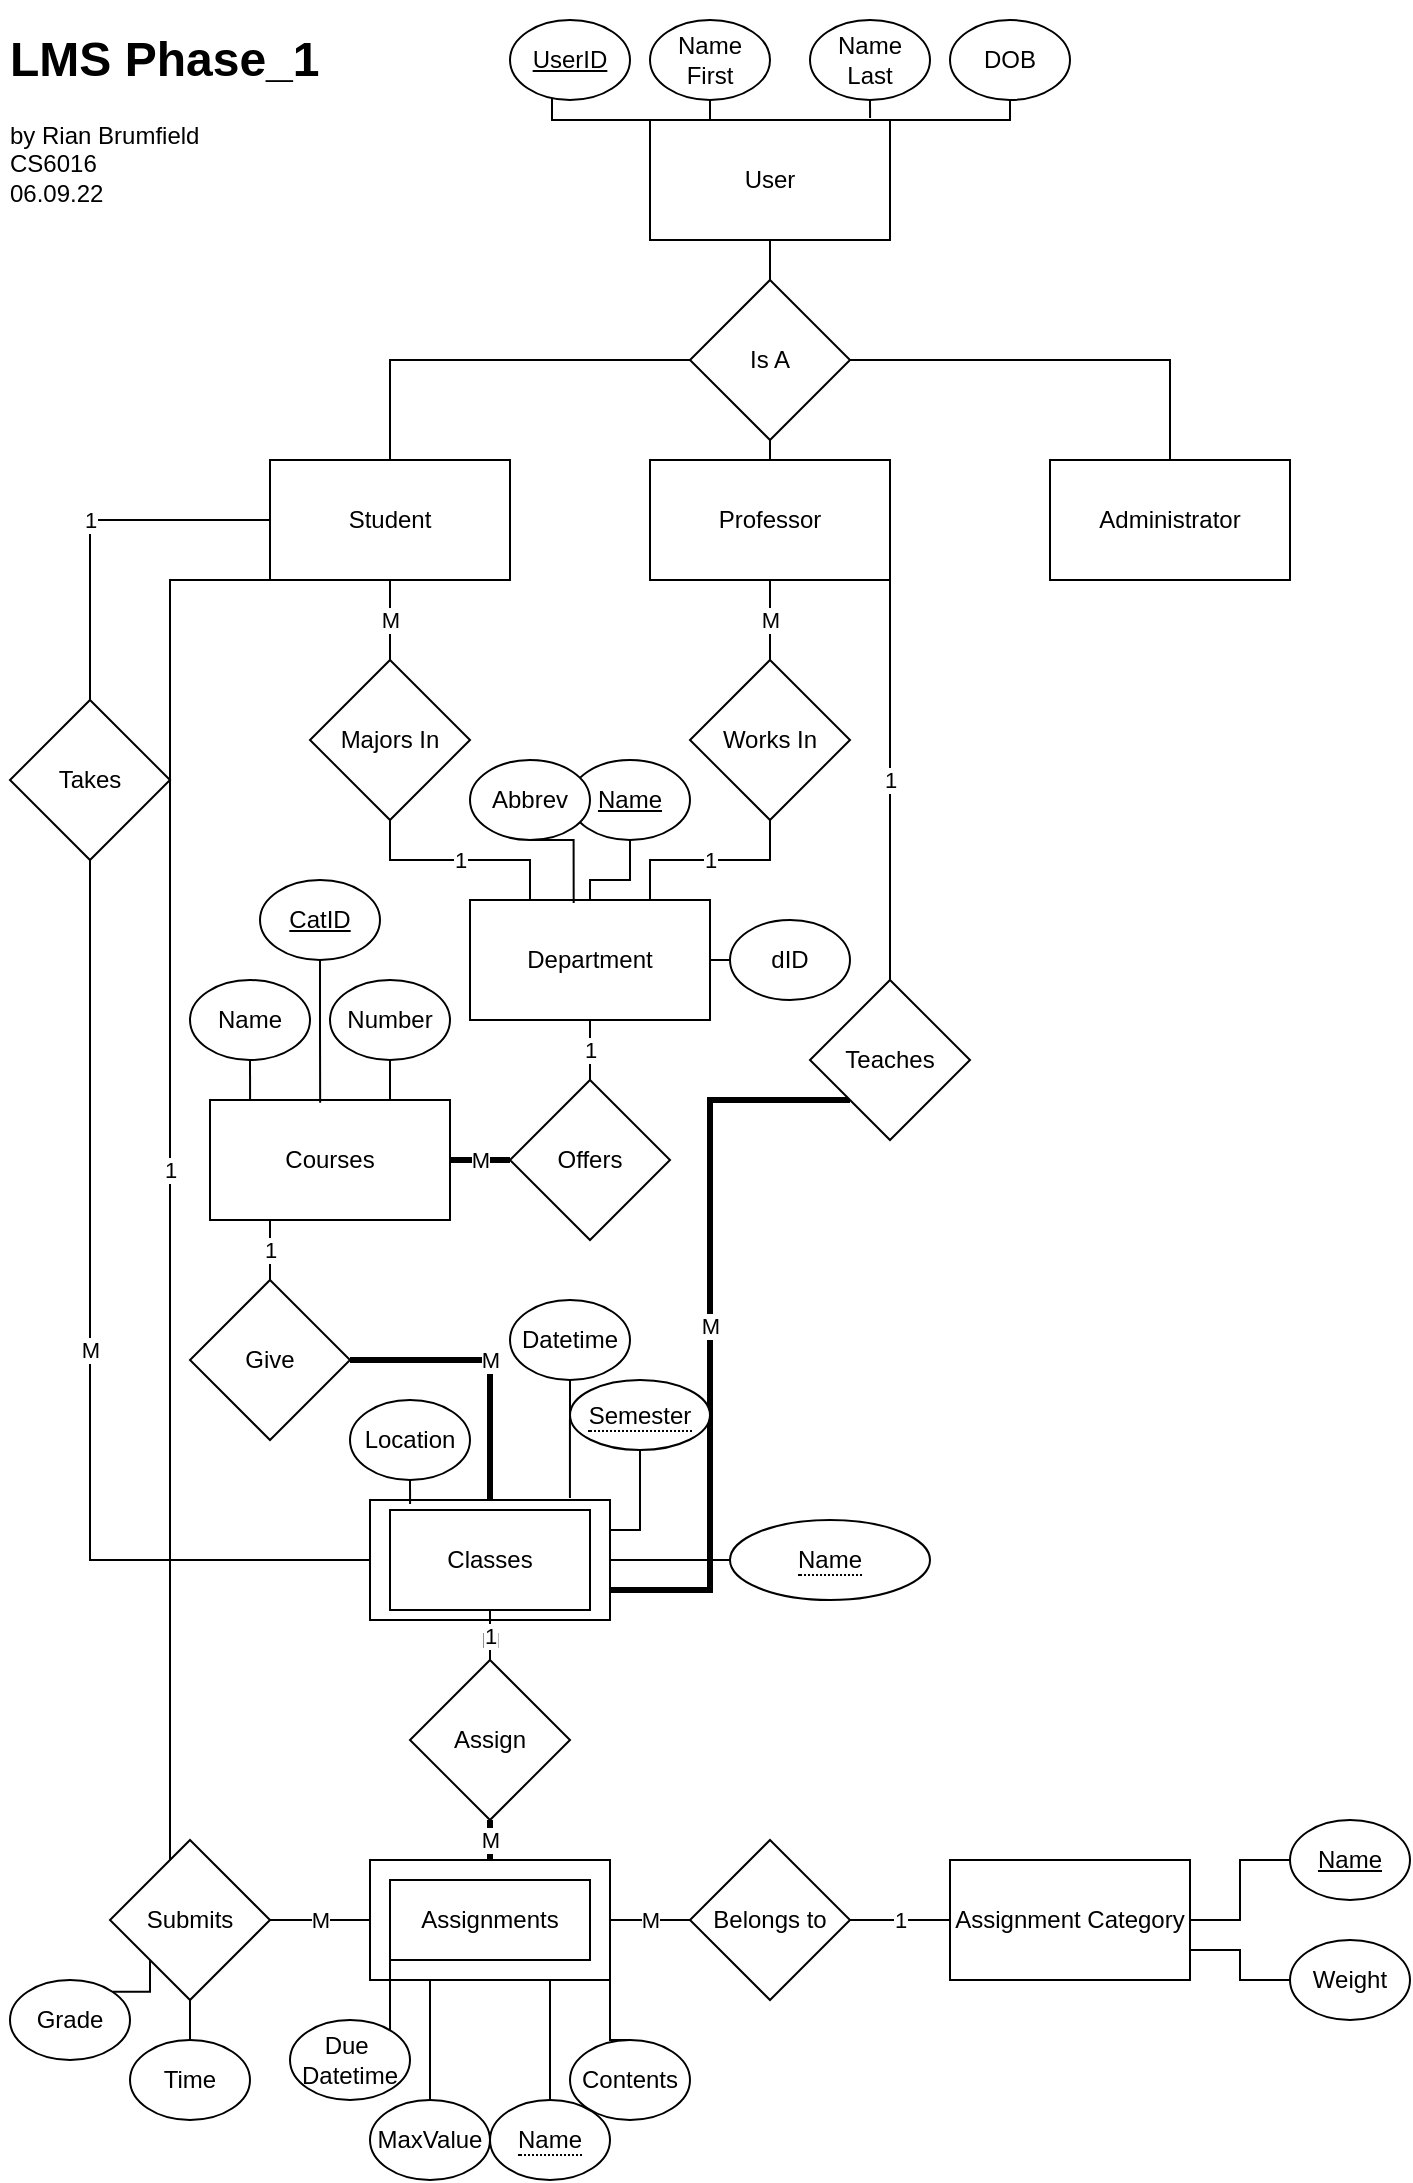 <mxfile version="19.0.3" type="github">
  <diagram id="tnrZjxPkOS4aE1W1lCOJ" name="Page-1">
    <mxGraphModel dx="842" dy="846" grid="1" gridSize="10" guides="1" tooltips="1" connect="1" arrows="1" fold="1" page="1" pageScale="1" pageWidth="850" pageHeight="1100" math="0" shadow="0">
      <root>
        <mxCell id="0" />
        <mxCell id="1" parent="0" />
        <mxCell id="Wfu4o1p3sCmgXZIl0Cj2-8" style="edgeStyle=orthogonalEdgeStyle;rounded=0;orthogonalLoop=1;jettySize=auto;html=1;exitX=0.5;exitY=1;exitDx=0;exitDy=0;entryX=0.5;entryY=0;entryDx=0;entryDy=0;endArrow=none;endFill=0;" edge="1" parent="1" source="Wfu4o1p3sCmgXZIl0Cj2-1" target="Wfu4o1p3sCmgXZIl0Cj2-6">
          <mxGeometry relative="1" as="geometry" />
        </mxCell>
        <mxCell id="Wfu4o1p3sCmgXZIl0Cj2-1" value="User" style="rounded=0;whiteSpace=wrap;html=1;" vertex="1" parent="1">
          <mxGeometry x="330" y="60" width="120" height="60" as="geometry" />
        </mxCell>
        <mxCell id="Wfu4o1p3sCmgXZIl0Cj2-14" value="M" style="edgeStyle=orthogonalEdgeStyle;rounded=0;orthogonalLoop=1;jettySize=auto;html=1;exitX=0.5;exitY=1;exitDx=0;exitDy=0;entryX=0.5;entryY=0;entryDx=0;entryDy=0;endArrow=none;endFill=0;" edge="1" parent="1" source="Wfu4o1p3sCmgXZIl0Cj2-2" target="Wfu4o1p3sCmgXZIl0Cj2-12">
          <mxGeometry relative="1" as="geometry" />
        </mxCell>
        <mxCell id="Wfu4o1p3sCmgXZIl0Cj2-447" value="1" style="edgeStyle=orthogonalEdgeStyle;rounded=0;orthogonalLoop=1;jettySize=auto;html=1;exitX=0;exitY=0.5;exitDx=0;exitDy=0;entryX=0.5;entryY=0;entryDx=0;entryDy=0;endArrow=none;endFill=0;" edge="1" parent="1" source="Wfu4o1p3sCmgXZIl0Cj2-2" target="Wfu4o1p3sCmgXZIl0Cj2-446">
          <mxGeometry relative="1" as="geometry" />
        </mxCell>
        <mxCell id="Wfu4o1p3sCmgXZIl0Cj2-465" value="1" style="edgeStyle=orthogonalEdgeStyle;rounded=0;orthogonalLoop=1;jettySize=auto;html=1;exitX=0;exitY=1;exitDx=0;exitDy=0;endArrow=none;endFill=0;" edge="1" parent="1" source="Wfu4o1p3sCmgXZIl0Cj2-2" target="Wfu4o1p3sCmgXZIl0Cj2-464">
          <mxGeometry relative="1" as="geometry">
            <mxPoint x="70" y="610" as="targetPoint" />
            <Array as="points">
              <mxPoint x="90" y="290" />
            </Array>
          </mxGeometry>
        </mxCell>
        <mxCell id="Wfu4o1p3sCmgXZIl0Cj2-2" value="Student" style="rounded=0;whiteSpace=wrap;html=1;" vertex="1" parent="1">
          <mxGeometry x="140" y="230" width="120" height="60" as="geometry" />
        </mxCell>
        <mxCell id="Wfu4o1p3sCmgXZIl0Cj2-15" value="M" style="edgeStyle=orthogonalEdgeStyle;rounded=0;orthogonalLoop=1;jettySize=auto;html=1;exitX=0.5;exitY=1;exitDx=0;exitDy=0;endArrow=none;endFill=0;" edge="1" parent="1" source="Wfu4o1p3sCmgXZIl0Cj2-3" target="Wfu4o1p3sCmgXZIl0Cj2-13">
          <mxGeometry relative="1" as="geometry" />
        </mxCell>
        <mxCell id="Wfu4o1p3sCmgXZIl0Cj2-456" value="1" style="edgeStyle=orthogonalEdgeStyle;rounded=0;orthogonalLoop=1;jettySize=auto;html=1;exitX=1;exitY=1;exitDx=0;exitDy=0;entryX=0.5;entryY=0;entryDx=0;entryDy=0;endArrow=none;endFill=0;" edge="1" parent="1" source="Wfu4o1p3sCmgXZIl0Cj2-3" target="Wfu4o1p3sCmgXZIl0Cj2-450">
          <mxGeometry relative="1" as="geometry" />
        </mxCell>
        <mxCell id="Wfu4o1p3sCmgXZIl0Cj2-3" value="Professor" style="rounded=0;whiteSpace=wrap;html=1;" vertex="1" parent="1">
          <mxGeometry x="330" y="230" width="120" height="60" as="geometry" />
        </mxCell>
        <mxCell id="Wfu4o1p3sCmgXZIl0Cj2-4" value="Administrator" style="rounded=0;whiteSpace=wrap;html=1;" vertex="1" parent="1">
          <mxGeometry x="530" y="230" width="120" height="60" as="geometry" />
        </mxCell>
        <mxCell id="Wfu4o1p3sCmgXZIl0Cj2-5" value="Department" style="rounded=0;whiteSpace=wrap;html=1;" vertex="1" parent="1">
          <mxGeometry x="240" y="450" width="120" height="60" as="geometry" />
        </mxCell>
        <mxCell id="Wfu4o1p3sCmgXZIl0Cj2-9" style="edgeStyle=orthogonalEdgeStyle;rounded=0;orthogonalLoop=1;jettySize=auto;html=1;exitX=0;exitY=0.5;exitDx=0;exitDy=0;endArrow=none;endFill=0;" edge="1" parent="1" source="Wfu4o1p3sCmgXZIl0Cj2-6" target="Wfu4o1p3sCmgXZIl0Cj2-2">
          <mxGeometry relative="1" as="geometry" />
        </mxCell>
        <mxCell id="Wfu4o1p3sCmgXZIl0Cj2-10" style="edgeStyle=orthogonalEdgeStyle;rounded=0;orthogonalLoop=1;jettySize=auto;html=1;exitX=1;exitY=0.5;exitDx=0;exitDy=0;endArrow=none;endFill=0;" edge="1" parent="1" source="Wfu4o1p3sCmgXZIl0Cj2-6" target="Wfu4o1p3sCmgXZIl0Cj2-4">
          <mxGeometry relative="1" as="geometry" />
        </mxCell>
        <mxCell id="Wfu4o1p3sCmgXZIl0Cj2-511" style="edgeStyle=orthogonalEdgeStyle;rounded=0;orthogonalLoop=1;jettySize=auto;html=1;exitX=0.5;exitY=1;exitDx=0;exitDy=0;entryX=0.5;entryY=0;entryDx=0;entryDy=0;endArrow=none;endFill=0;strokeWidth=1;" edge="1" parent="1" source="Wfu4o1p3sCmgXZIl0Cj2-6" target="Wfu4o1p3sCmgXZIl0Cj2-3">
          <mxGeometry relative="1" as="geometry" />
        </mxCell>
        <mxCell id="Wfu4o1p3sCmgXZIl0Cj2-6" value="Is A" style="rhombus;whiteSpace=wrap;html=1;" vertex="1" parent="1">
          <mxGeometry x="350" y="140" width="80" height="80" as="geometry" />
        </mxCell>
        <mxCell id="Wfu4o1p3sCmgXZIl0Cj2-18" value="1" style="edgeStyle=orthogonalEdgeStyle;rounded=0;orthogonalLoop=1;jettySize=auto;html=1;exitX=0.5;exitY=1;exitDx=0;exitDy=0;entryX=0.25;entryY=0;entryDx=0;entryDy=0;endArrow=none;endFill=0;" edge="1" parent="1" source="Wfu4o1p3sCmgXZIl0Cj2-12" target="Wfu4o1p3sCmgXZIl0Cj2-5">
          <mxGeometry relative="1" as="geometry" />
        </mxCell>
        <mxCell id="Wfu4o1p3sCmgXZIl0Cj2-12" value="Majors In" style="rhombus;whiteSpace=wrap;html=1;" vertex="1" parent="1">
          <mxGeometry x="160" y="330" width="80" height="80" as="geometry" />
        </mxCell>
        <mxCell id="Wfu4o1p3sCmgXZIl0Cj2-19" value="1" style="edgeStyle=orthogonalEdgeStyle;rounded=0;orthogonalLoop=1;jettySize=auto;html=1;exitX=0.5;exitY=1;exitDx=0;exitDy=0;entryX=0.75;entryY=0;entryDx=0;entryDy=0;endArrow=none;endFill=0;" edge="1" parent="1" source="Wfu4o1p3sCmgXZIl0Cj2-13" target="Wfu4o1p3sCmgXZIl0Cj2-5">
          <mxGeometry relative="1" as="geometry" />
        </mxCell>
        <mxCell id="Wfu4o1p3sCmgXZIl0Cj2-13" value="Works In" style="rhombus;whiteSpace=wrap;html=1;" vertex="1" parent="1">
          <mxGeometry x="350" y="330" width="80" height="80" as="geometry" />
        </mxCell>
        <mxCell id="Wfu4o1p3sCmgXZIl0Cj2-443" value="1" style="edgeStyle=orthogonalEdgeStyle;rounded=0;orthogonalLoop=1;jettySize=auto;html=1;endArrow=none;endFill=0;" edge="1" parent="1" source="Wfu4o1p3sCmgXZIl0Cj2-441" target="Wfu4o1p3sCmgXZIl0Cj2-5">
          <mxGeometry relative="1" as="geometry" />
        </mxCell>
        <mxCell id="Wfu4o1p3sCmgXZIl0Cj2-444" value="M" style="edgeStyle=orthogonalEdgeStyle;rounded=0;orthogonalLoop=1;jettySize=auto;html=1;exitX=0;exitY=0.5;exitDx=0;exitDy=0;endArrow=none;endFill=0;strokeWidth=3;" edge="1" parent="1" source="Wfu4o1p3sCmgXZIl0Cj2-441" target="Wfu4o1p3sCmgXZIl0Cj2-442">
          <mxGeometry relative="1" as="geometry" />
        </mxCell>
        <mxCell id="Wfu4o1p3sCmgXZIl0Cj2-441" value="Offers" style="rhombus;whiteSpace=wrap;html=1;" vertex="1" parent="1">
          <mxGeometry x="260" y="540" width="80" height="80" as="geometry" />
        </mxCell>
        <mxCell id="Wfu4o1p3sCmgXZIl0Cj2-459" value="1" style="edgeStyle=orthogonalEdgeStyle;rounded=0;orthogonalLoop=1;jettySize=auto;html=1;exitX=0.25;exitY=1;exitDx=0;exitDy=0;endArrow=none;endFill=0;" edge="1" parent="1" source="Wfu4o1p3sCmgXZIl0Cj2-442" target="Wfu4o1p3sCmgXZIl0Cj2-458">
          <mxGeometry relative="1" as="geometry" />
        </mxCell>
        <mxCell id="Wfu4o1p3sCmgXZIl0Cj2-442" value="Courses" style="rounded=0;whiteSpace=wrap;html=1;" vertex="1" parent="1">
          <mxGeometry x="110" y="550" width="120" height="60" as="geometry" />
        </mxCell>
        <mxCell id="Wfu4o1p3sCmgXZIl0Cj2-461" value="M" style="edgeStyle=orthogonalEdgeStyle;rounded=0;orthogonalLoop=1;jettySize=auto;html=1;exitX=0.5;exitY=1;exitDx=0;exitDy=0;entryX=0.5;entryY=0;entryDx=0;entryDy=0;endArrow=none;endFill=0;startArrow=none;strokeWidth=3;" edge="1" parent="1" source="Wfu4o1p3sCmgXZIl0Cj2-467" target="Wfu4o1p3sCmgXZIl0Cj2-457">
          <mxGeometry relative="1" as="geometry" />
        </mxCell>
        <mxCell id="Wfu4o1p3sCmgXZIl0Cj2-445" value="Classes" style="rounded=0;whiteSpace=wrap;html=1;" vertex="1" parent="1">
          <mxGeometry x="190" y="750" width="120" height="60" as="geometry" />
        </mxCell>
        <mxCell id="Wfu4o1p3sCmgXZIl0Cj2-455" value="M" style="edgeStyle=orthogonalEdgeStyle;rounded=0;orthogonalLoop=1;jettySize=auto;html=1;exitX=0.5;exitY=1;exitDx=0;exitDy=0;entryX=0;entryY=0.5;entryDx=0;entryDy=0;endArrow=none;endFill=0;" edge="1" parent="1" source="Wfu4o1p3sCmgXZIl0Cj2-446" target="Wfu4o1p3sCmgXZIl0Cj2-445">
          <mxGeometry relative="1" as="geometry" />
        </mxCell>
        <mxCell id="Wfu4o1p3sCmgXZIl0Cj2-446" value="Takes" style="rhombus;whiteSpace=wrap;html=1;" vertex="1" parent="1">
          <mxGeometry x="10" y="350" width="80" height="80" as="geometry" />
        </mxCell>
        <mxCell id="Wfu4o1p3sCmgXZIl0Cj2-452" value="M" style="edgeStyle=orthogonalEdgeStyle;rounded=0;orthogonalLoop=1;jettySize=auto;html=1;exitX=0;exitY=1;exitDx=0;exitDy=0;entryX=1;entryY=0.75;entryDx=0;entryDy=0;endArrow=none;endFill=0;strokeWidth=3;" edge="1" parent="1" source="Wfu4o1p3sCmgXZIl0Cj2-450" target="Wfu4o1p3sCmgXZIl0Cj2-445">
          <mxGeometry relative="1" as="geometry" />
        </mxCell>
        <mxCell id="Wfu4o1p3sCmgXZIl0Cj2-450" value="Teaches" style="rhombus;whiteSpace=wrap;html=1;" vertex="1" parent="1">
          <mxGeometry x="410" y="490" width="80" height="80" as="geometry" />
        </mxCell>
        <mxCell id="Wfu4o1p3sCmgXZIl0Cj2-558" value="M" style="edgeStyle=orthogonalEdgeStyle;rounded=0;orthogonalLoop=1;jettySize=auto;html=1;exitX=1;exitY=0.5;exitDx=0;exitDy=0;entryX=0;entryY=0.5;entryDx=0;entryDy=0;endArrow=none;endFill=0;strokeWidth=1;" edge="1" parent="1" source="Wfu4o1p3sCmgXZIl0Cj2-457" target="Wfu4o1p3sCmgXZIl0Cj2-469">
          <mxGeometry relative="1" as="geometry" />
        </mxCell>
        <mxCell id="Wfu4o1p3sCmgXZIl0Cj2-457" value="Assignments" style="rounded=0;whiteSpace=wrap;html=1;" vertex="1" parent="1">
          <mxGeometry x="190" y="930" width="120" height="60" as="geometry" />
        </mxCell>
        <mxCell id="Wfu4o1p3sCmgXZIl0Cj2-460" value="M" style="edgeStyle=orthogonalEdgeStyle;rounded=0;orthogonalLoop=1;jettySize=auto;html=1;exitX=1;exitY=0.5;exitDx=0;exitDy=0;endArrow=none;endFill=0;strokeWidth=3;" edge="1" parent="1" source="Wfu4o1p3sCmgXZIl0Cj2-458" target="Wfu4o1p3sCmgXZIl0Cj2-445">
          <mxGeometry relative="1" as="geometry" />
        </mxCell>
        <mxCell id="Wfu4o1p3sCmgXZIl0Cj2-458" value="Give" style="rhombus;whiteSpace=wrap;html=1;" vertex="1" parent="1">
          <mxGeometry x="100" y="640" width="80" height="80" as="geometry" />
        </mxCell>
        <mxCell id="Wfu4o1p3sCmgXZIl0Cj2-462" value="Assignment Category" style="rounded=0;whiteSpace=wrap;html=1;" vertex="1" parent="1">
          <mxGeometry x="480" y="930" width="120" height="60" as="geometry" />
        </mxCell>
        <mxCell id="Wfu4o1p3sCmgXZIl0Cj2-466" value="M" style="edgeStyle=orthogonalEdgeStyle;rounded=0;orthogonalLoop=1;jettySize=auto;html=1;exitX=1;exitY=0.5;exitDx=0;exitDy=0;entryX=0;entryY=0.5;entryDx=0;entryDy=0;endArrow=none;endFill=0;" edge="1" parent="1" source="Wfu4o1p3sCmgXZIl0Cj2-464" target="Wfu4o1p3sCmgXZIl0Cj2-457">
          <mxGeometry relative="1" as="geometry" />
        </mxCell>
        <mxCell id="Wfu4o1p3sCmgXZIl0Cj2-464" value="Submits" style="rhombus;whiteSpace=wrap;html=1;" vertex="1" parent="1">
          <mxGeometry x="60" y="920" width="80" height="80" as="geometry" />
        </mxCell>
        <mxCell id="Wfu4o1p3sCmgXZIl0Cj2-467" value="Assign" style="rhombus;whiteSpace=wrap;html=1;" vertex="1" parent="1">
          <mxGeometry x="210" y="830" width="80" height="80" as="geometry" />
        </mxCell>
        <mxCell id="Wfu4o1p3sCmgXZIl0Cj2-468" value="M" style="edgeStyle=orthogonalEdgeStyle;rounded=0;orthogonalLoop=1;jettySize=auto;html=1;exitX=0.5;exitY=1;exitDx=0;exitDy=0;entryX=0.5;entryY=0;entryDx=0;entryDy=0;endArrow=none;endFill=0;" edge="1" parent="1" source="Wfu4o1p3sCmgXZIl0Cj2-445" target="Wfu4o1p3sCmgXZIl0Cj2-467">
          <mxGeometry relative="1" as="geometry">
            <mxPoint x="250" y="810" as="sourcePoint" />
            <mxPoint x="250" y="900" as="targetPoint" />
          </mxGeometry>
        </mxCell>
        <mxCell id="Wfu4o1p3sCmgXZIl0Cj2-559" value="1" style="edgeStyle=orthogonalEdgeStyle;rounded=0;orthogonalLoop=1;jettySize=auto;html=1;exitX=1;exitY=0.5;exitDx=0;exitDy=0;entryX=0;entryY=0.5;entryDx=0;entryDy=0;endArrow=none;endFill=0;strokeWidth=1;" edge="1" parent="1" source="Wfu4o1p3sCmgXZIl0Cj2-469" target="Wfu4o1p3sCmgXZIl0Cj2-462">
          <mxGeometry relative="1" as="geometry" />
        </mxCell>
        <mxCell id="Wfu4o1p3sCmgXZIl0Cj2-469" value="Belongs to" style="rhombus;whiteSpace=wrap;html=1;" vertex="1" parent="1">
          <mxGeometry x="350" y="920" width="80" height="80" as="geometry" />
        </mxCell>
        <mxCell id="Wfu4o1p3sCmgXZIl0Cj2-512" value="1" style="edgeStyle=orthogonalEdgeStyle;rounded=0;orthogonalLoop=1;jettySize=auto;html=1;endArrow=none;endFill=0;strokeWidth=1;" edge="1" parent="1" source="Wfu4o1p3sCmgXZIl0Cj2-471" target="Wfu4o1p3sCmgXZIl0Cj2-467">
          <mxGeometry relative="1" as="geometry" />
        </mxCell>
        <mxCell id="Wfu4o1p3sCmgXZIl0Cj2-471" value="Classes" style="rounded=0;whiteSpace=wrap;html=1;" vertex="1" parent="1">
          <mxGeometry x="200" y="755" width="100" height="50" as="geometry" />
        </mxCell>
        <mxCell id="Wfu4o1p3sCmgXZIl0Cj2-472" value="Assignments" style="rounded=0;whiteSpace=wrap;html=1;" vertex="1" parent="1">
          <mxGeometry x="200" y="940" width="100" height="40" as="geometry" />
        </mxCell>
        <mxCell id="Wfu4o1p3sCmgXZIl0Cj2-477" style="edgeStyle=orthogonalEdgeStyle;rounded=0;orthogonalLoop=1;jettySize=auto;html=1;exitX=1;exitY=1;exitDx=0;exitDy=0;entryX=0;entryY=0;entryDx=0;entryDy=0;endArrow=none;endFill=0;strokeWidth=1;" edge="1" parent="1" source="Wfu4o1p3sCmgXZIl0Cj2-473" target="Wfu4o1p3sCmgXZIl0Cj2-1">
          <mxGeometry relative="1" as="geometry">
            <Array as="points">
              <mxPoint x="281" y="60" />
            </Array>
          </mxGeometry>
        </mxCell>
        <mxCell id="Wfu4o1p3sCmgXZIl0Cj2-473" value="&lt;u&gt;UserID&lt;/u&gt;" style="ellipse;whiteSpace=wrap;html=1;" vertex="1" parent="1">
          <mxGeometry x="260" y="10" width="60" height="40" as="geometry" />
        </mxCell>
        <mxCell id="Wfu4o1p3sCmgXZIl0Cj2-483" style="edgeStyle=orthogonalEdgeStyle;rounded=0;orthogonalLoop=1;jettySize=auto;html=1;exitX=0.5;exitY=1;exitDx=0;exitDy=0;entryX=0.25;entryY=0;entryDx=0;entryDy=0;endArrow=none;endFill=0;strokeWidth=1;" edge="1" parent="1" source="Wfu4o1p3sCmgXZIl0Cj2-474" target="Wfu4o1p3sCmgXZIl0Cj2-1">
          <mxGeometry relative="1" as="geometry" />
        </mxCell>
        <mxCell id="Wfu4o1p3sCmgXZIl0Cj2-474" value="Name First" style="ellipse;whiteSpace=wrap;html=1;" vertex="1" parent="1">
          <mxGeometry x="330" y="10" width="60" height="40" as="geometry" />
        </mxCell>
        <mxCell id="Wfu4o1p3sCmgXZIl0Cj2-482" style="edgeStyle=orthogonalEdgeStyle;rounded=0;orthogonalLoop=1;jettySize=auto;html=1;exitX=0.5;exitY=1;exitDx=0;exitDy=0;entryX=1;entryY=0;entryDx=0;entryDy=0;endArrow=none;endFill=0;strokeWidth=1;" edge="1" parent="1" source="Wfu4o1p3sCmgXZIl0Cj2-475" target="Wfu4o1p3sCmgXZIl0Cj2-1">
          <mxGeometry relative="1" as="geometry">
            <Array as="points">
              <mxPoint x="510" y="60" />
            </Array>
          </mxGeometry>
        </mxCell>
        <mxCell id="Wfu4o1p3sCmgXZIl0Cj2-475" value="DOB" style="ellipse;whiteSpace=wrap;html=1;" vertex="1" parent="1">
          <mxGeometry x="480" y="10" width="60" height="40" as="geometry" />
        </mxCell>
        <mxCell id="Wfu4o1p3sCmgXZIl0Cj2-481" style="edgeStyle=orthogonalEdgeStyle;rounded=0;orthogonalLoop=1;jettySize=auto;html=1;exitX=0.5;exitY=1;exitDx=0;exitDy=0;entryX=0.917;entryY=-0.017;entryDx=0;entryDy=0;entryPerimeter=0;endArrow=none;endFill=0;strokeWidth=1;" edge="1" parent="1" source="Wfu4o1p3sCmgXZIl0Cj2-476" target="Wfu4o1p3sCmgXZIl0Cj2-1">
          <mxGeometry relative="1" as="geometry" />
        </mxCell>
        <mxCell id="Wfu4o1p3sCmgXZIl0Cj2-476" value="Name Last" style="ellipse;whiteSpace=wrap;html=1;" vertex="1" parent="1">
          <mxGeometry x="410" y="10" width="60" height="40" as="geometry" />
        </mxCell>
        <mxCell id="Wfu4o1p3sCmgXZIl0Cj2-488" style="edgeStyle=orthogonalEdgeStyle;rounded=0;orthogonalLoop=1;jettySize=auto;html=1;exitX=0.5;exitY=0;exitDx=0;exitDy=0;entryX=0.5;entryY=1;entryDx=0;entryDy=0;endArrow=none;endFill=0;strokeWidth=1;" edge="1" parent="1" source="Wfu4o1p3sCmgXZIl0Cj2-487" target="Wfu4o1p3sCmgXZIl0Cj2-464">
          <mxGeometry relative="1" as="geometry" />
        </mxCell>
        <mxCell id="Wfu4o1p3sCmgXZIl0Cj2-487" value="Time" style="ellipse;whiteSpace=wrap;html=1;" vertex="1" parent="1">
          <mxGeometry x="70" y="1020" width="60" height="40" as="geometry" />
        </mxCell>
        <mxCell id="Wfu4o1p3sCmgXZIl0Cj2-553" style="edgeStyle=orthogonalEdgeStyle;rounded=0;orthogonalLoop=1;jettySize=auto;html=1;exitX=1;exitY=0;exitDx=0;exitDy=0;entryX=0;entryY=1;entryDx=0;entryDy=0;endArrow=none;endFill=0;strokeWidth=1;" edge="1" parent="1" source="Wfu4o1p3sCmgXZIl0Cj2-490" target="Wfu4o1p3sCmgXZIl0Cj2-472">
          <mxGeometry relative="1" as="geometry" />
        </mxCell>
        <mxCell id="Wfu4o1p3sCmgXZIl0Cj2-490" value="Due&amp;nbsp;&lt;span style=&quot;caret-color: rgba(0, 0, 0, 0); color: rgba(0, 0, 0, 0); font-family: monospace; font-size: 0px; text-align: start;&quot;&gt;%3CmxGraphModel%3E%3Croot%3E%3CmxCell%20id%3D%220%22%2F%3E%3CmxCell%20id%3D%221%22%20parent%3D%220%22%2F%3E%3CmxCell%20id%3D%222%22%20value%3D%22Time%22%20style%3D%22ellipse%3BwhiteSpace%3Dwrap%3Bhtml%3D1%3B%22%20vertex%3D%221%22%20parent%3D%221%22%3E%3CmxGeometry%20x%3D%2270%22%20y%3D%221030%22%20width%3D%2260%22%20height%3D%2240%22%20as%3D%22geometry%22%2F%3E%3C%2FmxCell%3E%3C%2Froot%3E%3C%2FmxGraphModel%3E&lt;/span&gt;&lt;br&gt;Datetime" style="ellipse;whiteSpace=wrap;html=1;" vertex="1" parent="1">
          <mxGeometry x="150" y="1010" width="60" height="40" as="geometry" />
        </mxCell>
        <mxCell id="Wfu4o1p3sCmgXZIl0Cj2-500" style="edgeStyle=orthogonalEdgeStyle;rounded=0;orthogonalLoop=1;jettySize=auto;html=1;exitX=1;exitY=0;exitDx=0;exitDy=0;entryX=0;entryY=1;entryDx=0;entryDy=0;endArrow=none;endFill=0;strokeWidth=1;" edge="1" parent="1" source="Wfu4o1p3sCmgXZIl0Cj2-492" target="Wfu4o1p3sCmgXZIl0Cj2-464">
          <mxGeometry relative="1" as="geometry" />
        </mxCell>
        <mxCell id="Wfu4o1p3sCmgXZIl0Cj2-492" value="Grade" style="ellipse;whiteSpace=wrap;html=1;" vertex="1" parent="1">
          <mxGeometry x="10" y="990" width="60" height="40" as="geometry" />
        </mxCell>
        <mxCell id="Wfu4o1p3sCmgXZIl0Cj2-561" style="edgeStyle=orthogonalEdgeStyle;rounded=0;orthogonalLoop=1;jettySize=auto;html=1;exitX=0;exitY=0.5;exitDx=0;exitDy=0;entryX=1;entryY=0.5;entryDx=0;entryDy=0;endArrow=none;endFill=0;strokeWidth=1;" edge="1" parent="1" source="Wfu4o1p3sCmgXZIl0Cj2-501" target="Wfu4o1p3sCmgXZIl0Cj2-462">
          <mxGeometry relative="1" as="geometry" />
        </mxCell>
        <mxCell id="Wfu4o1p3sCmgXZIl0Cj2-501" value="&lt;u&gt;Name&lt;/u&gt;" style="ellipse;whiteSpace=wrap;html=1;" vertex="1" parent="1">
          <mxGeometry x="650" y="910" width="60" height="40" as="geometry" />
        </mxCell>
        <mxCell id="Wfu4o1p3sCmgXZIl0Cj2-562" style="edgeStyle=orthogonalEdgeStyle;rounded=0;orthogonalLoop=1;jettySize=auto;html=1;exitX=0;exitY=0.5;exitDx=0;exitDy=0;entryX=1;entryY=0.75;entryDx=0;entryDy=0;fontSize=9;endArrow=none;endFill=0;strokeWidth=1;" edge="1" parent="1" source="Wfu4o1p3sCmgXZIl0Cj2-502" target="Wfu4o1p3sCmgXZIl0Cj2-462">
          <mxGeometry relative="1" as="geometry" />
        </mxCell>
        <mxCell id="Wfu4o1p3sCmgXZIl0Cj2-502" value="Weight" style="ellipse;whiteSpace=wrap;html=1;" vertex="1" parent="1">
          <mxGeometry x="650" y="970" width="60" height="40" as="geometry" />
        </mxCell>
        <mxCell id="Wfu4o1p3sCmgXZIl0Cj2-508" value="&lt;h1&gt;LMS Phase_1&lt;/h1&gt;&lt;div&gt;by Rian Brumfield&lt;/div&gt;&lt;div&gt;CS6016&lt;/div&gt;&lt;div&gt;06.09.22&lt;/div&gt;" style="text;html=1;strokeColor=none;fillColor=none;spacing=5;spacingTop=-20;whiteSpace=wrap;overflow=hidden;rounded=0;" vertex="1" parent="1">
          <mxGeometry x="5" y="10" width="190" height="120" as="geometry" />
        </mxCell>
        <mxCell id="Wfu4o1p3sCmgXZIl0Cj2-521" style="edgeStyle=orthogonalEdgeStyle;rounded=0;orthogonalLoop=1;jettySize=auto;html=1;exitX=0.5;exitY=1;exitDx=0;exitDy=0;entryX=0.75;entryY=0;entryDx=0;entryDy=0;endArrow=none;endFill=0;strokeWidth=1;" edge="1" parent="1" source="Wfu4o1p3sCmgXZIl0Cj2-514" target="Wfu4o1p3sCmgXZIl0Cj2-442">
          <mxGeometry relative="1" as="geometry" />
        </mxCell>
        <mxCell id="Wfu4o1p3sCmgXZIl0Cj2-514" value="Number&lt;span style=&quot;caret-color: rgba(0, 0, 0, 0); color: rgba(0, 0, 0, 0); font-family: monospace; font-size: 0px; text-align: start;&quot;&gt;%3CmxGraphModel%3E%3Croot%3E%3CmxCell%20id%3D%220%22%2F%3E%3CmxCell%20id%3D%221%22%20parent%3D%220%22%2F%3E%3CmxCell%20id%3D%222%22%20value%3D%22Name%22%20style%3D%22ellipse%3BwhiteSpace%3Dwrap%3Bhtml%3D1%3B%22%20vertex%3D%221%22%20parent%3D%221%22%3E%3CmxGeometry%20x%3D%22130%22%20y%3D%22480%22%20width%3D%2260%22%20height%3D%2240%22%20as%3D%22geometry%22%2F%3E%3C%2FmxCell%3E%3C%2Froot%3E%3C%2FmxGraphModel%3E&lt;/span&gt;" style="ellipse;whiteSpace=wrap;html=1;" vertex="1" parent="1">
          <mxGeometry x="170" y="490" width="60" height="40" as="geometry" />
        </mxCell>
        <mxCell id="Wfu4o1p3sCmgXZIl0Cj2-517" style="edgeStyle=orthogonalEdgeStyle;rounded=0;orthogonalLoop=1;jettySize=auto;html=1;exitX=0.5;exitY=1;exitDx=0;exitDy=0;entryX=0.167;entryY=0;entryDx=0;entryDy=0;entryPerimeter=0;endArrow=none;endFill=0;strokeWidth=1;" edge="1" parent="1" source="Wfu4o1p3sCmgXZIl0Cj2-515" target="Wfu4o1p3sCmgXZIl0Cj2-442">
          <mxGeometry relative="1" as="geometry" />
        </mxCell>
        <mxCell id="Wfu4o1p3sCmgXZIl0Cj2-515" value="Name" style="ellipse;whiteSpace=wrap;html=1;" vertex="1" parent="1">
          <mxGeometry x="100" y="490" width="60" height="40" as="geometry" />
        </mxCell>
        <mxCell id="Wfu4o1p3sCmgXZIl0Cj2-520" style="edgeStyle=orthogonalEdgeStyle;rounded=0;orthogonalLoop=1;jettySize=auto;html=1;exitX=0.5;exitY=1;exitDx=0;exitDy=0;entryX=0.459;entryY=0.022;entryDx=0;entryDy=0;entryPerimeter=0;endArrow=none;endFill=0;strokeWidth=1;" edge="1" parent="1" source="Wfu4o1p3sCmgXZIl0Cj2-516" target="Wfu4o1p3sCmgXZIl0Cj2-442">
          <mxGeometry relative="1" as="geometry" />
        </mxCell>
        <mxCell id="Wfu4o1p3sCmgXZIl0Cj2-516" value="CatID" style="ellipse;whiteSpace=wrap;html=1;fontStyle=4" vertex="1" parent="1">
          <mxGeometry x="135" y="440" width="60" height="40" as="geometry" />
        </mxCell>
        <mxCell id="Wfu4o1p3sCmgXZIl0Cj2-528" style="edgeStyle=orthogonalEdgeStyle;rounded=0;orthogonalLoop=1;jettySize=auto;html=1;exitX=0.5;exitY=1;exitDx=0;exitDy=0;entryX=0.167;entryY=0.033;entryDx=0;entryDy=0;entryPerimeter=0;endArrow=none;endFill=0;strokeWidth=1;" edge="1" parent="1" source="Wfu4o1p3sCmgXZIl0Cj2-524" target="Wfu4o1p3sCmgXZIl0Cj2-445">
          <mxGeometry relative="1" as="geometry" />
        </mxCell>
        <mxCell id="Wfu4o1p3sCmgXZIl0Cj2-524" value="Location" style="ellipse;whiteSpace=wrap;html=1;" vertex="1" parent="1">
          <mxGeometry x="180" y="700" width="60" height="40" as="geometry" />
        </mxCell>
        <mxCell id="Wfu4o1p3sCmgXZIl0Cj2-529" style="edgeStyle=orthogonalEdgeStyle;rounded=0;orthogonalLoop=1;jettySize=auto;html=1;exitX=0.5;exitY=1;exitDx=0;exitDy=0;entryX=0.833;entryY=-0.017;entryDx=0;entryDy=0;entryPerimeter=0;endArrow=none;endFill=0;strokeWidth=1;" edge="1" parent="1" source="Wfu4o1p3sCmgXZIl0Cj2-525" target="Wfu4o1p3sCmgXZIl0Cj2-445">
          <mxGeometry relative="1" as="geometry" />
        </mxCell>
        <mxCell id="Wfu4o1p3sCmgXZIl0Cj2-525" value="&lt;span style=&quot;font-weight: normal;&quot;&gt;Datetime&lt;/span&gt;" style="ellipse;whiteSpace=wrap;html=1;fontStyle=1" vertex="1" parent="1">
          <mxGeometry x="260" y="650" width="60" height="40" as="geometry" />
        </mxCell>
        <mxCell id="Wfu4o1p3sCmgXZIl0Cj2-555" style="edgeStyle=orthogonalEdgeStyle;rounded=0;orthogonalLoop=1;jettySize=auto;html=1;exitX=0.5;exitY=0;exitDx=0;exitDy=0;entryX=0.75;entryY=1;entryDx=0;entryDy=0;endArrow=none;endFill=0;strokeWidth=1;" edge="1" parent="1" source="Wfu4o1p3sCmgXZIl0Cj2-533" target="Wfu4o1p3sCmgXZIl0Cj2-457">
          <mxGeometry relative="1" as="geometry" />
        </mxCell>
        <mxCell id="Wfu4o1p3sCmgXZIl0Cj2-533" value="&lt;span style=&quot;border-bottom: 1px dotted&quot;&gt;Name&lt;/span&gt;" style="ellipse;whiteSpace=wrap;html=1;align=center;" vertex="1" parent="1">
          <mxGeometry x="250" y="1050" width="60" height="40" as="geometry" />
        </mxCell>
        <mxCell id="Wfu4o1p3sCmgXZIl0Cj2-536" style="edgeStyle=orthogonalEdgeStyle;rounded=0;orthogonalLoop=1;jettySize=auto;html=1;exitX=0;exitY=0.5;exitDx=0;exitDy=0;entryX=1;entryY=0.5;entryDx=0;entryDy=0;endArrow=none;endFill=0;strokeWidth=1;" edge="1" parent="1" source="Wfu4o1p3sCmgXZIl0Cj2-534" target="Wfu4o1p3sCmgXZIl0Cj2-445">
          <mxGeometry relative="1" as="geometry" />
        </mxCell>
        <mxCell id="Wfu4o1p3sCmgXZIl0Cj2-534" value="&lt;span style=&quot;border-bottom: 1px dotted&quot;&gt;Name&lt;/span&gt;" style="ellipse;whiteSpace=wrap;html=1;align=center;" vertex="1" parent="1">
          <mxGeometry x="370" y="760" width="100" height="40" as="geometry" />
        </mxCell>
        <mxCell id="Wfu4o1p3sCmgXZIl0Cj2-539" style="edgeStyle=orthogonalEdgeStyle;rounded=0;orthogonalLoop=1;jettySize=auto;html=1;exitX=0.5;exitY=1;exitDx=0;exitDy=0;entryX=1;entryY=0.25;entryDx=0;entryDy=0;endArrow=none;endFill=0;strokeWidth=1;" edge="1" parent="1" source="Wfu4o1p3sCmgXZIl0Cj2-538" target="Wfu4o1p3sCmgXZIl0Cj2-445">
          <mxGeometry relative="1" as="geometry">
            <Array as="points">
              <mxPoint x="325" y="765" />
            </Array>
          </mxGeometry>
        </mxCell>
        <mxCell id="Wfu4o1p3sCmgXZIl0Cj2-538" value="&lt;span style=&quot;border-bottom: 1px dotted&quot;&gt;Semester&lt;/span&gt;" style="ellipse;whiteSpace=wrap;html=1;align=center;" vertex="1" parent="1">
          <mxGeometry x="290" y="690" width="70" height="35" as="geometry" />
        </mxCell>
        <mxCell id="Wfu4o1p3sCmgXZIl0Cj2-542" style="edgeStyle=orthogonalEdgeStyle;rounded=0;orthogonalLoop=1;jettySize=auto;html=1;exitX=0;exitY=0.5;exitDx=0;exitDy=0;entryX=1;entryY=0.5;entryDx=0;entryDy=0;endArrow=none;endFill=0;strokeWidth=1;" edge="1" parent="1" source="Wfu4o1p3sCmgXZIl0Cj2-540" target="Wfu4o1p3sCmgXZIl0Cj2-5">
          <mxGeometry relative="1" as="geometry" />
        </mxCell>
        <mxCell id="Wfu4o1p3sCmgXZIl0Cj2-540" value="dID" style="ellipse;whiteSpace=wrap;html=1;" vertex="1" parent="1">
          <mxGeometry x="370" y="460" width="60" height="40" as="geometry" />
        </mxCell>
        <mxCell id="Wfu4o1p3sCmgXZIl0Cj2-543" style="edgeStyle=orthogonalEdgeStyle;rounded=0;orthogonalLoop=1;jettySize=auto;html=1;exitX=0.5;exitY=1;exitDx=0;exitDy=0;endArrow=none;endFill=0;strokeWidth=1;" edge="1" parent="1" source="Wfu4o1p3sCmgXZIl0Cj2-541" target="Wfu4o1p3sCmgXZIl0Cj2-5">
          <mxGeometry relative="1" as="geometry" />
        </mxCell>
        <mxCell id="Wfu4o1p3sCmgXZIl0Cj2-541" value="Name&lt;span style=&quot;caret-color: rgba(0, 0, 0, 0); color: rgba(0, 0, 0, 0); font-family: monospace; font-size: 0px; text-align: start;&quot;&gt;%3CmxGraphModel%3E%3Croot%3E%3CmxCell%20id%3D%220%22%2F%3E%3CmxCell%20id%3D%221%22%20parent%3D%220%22%2F%3E%3CmxCell%20id%3D%222%22%20value%3D%22dID%22%20style%3D%22ellipse%3BwhiteSpace%3Dwrap%3Bhtml%3D1%3B%22%20vertex%3D%221%22%20parent%3D%221%22%3E%3CmxGeometry%20x%3D%22370%22%20y%3D%22460%22%20width%3D%2260%22%20height%3D%2240%22%20as%3D%22geometry%22%2F%3E%3C%2FmxCell%3E%3C%2Froot%3E%3C%2FmxGraphModel%3E&lt;/span&gt;" style="ellipse;whiteSpace=wrap;html=1;fontStyle=4" vertex="1" parent="1">
          <mxGeometry x="290" y="380" width="60" height="40" as="geometry" />
        </mxCell>
        <mxCell id="Wfu4o1p3sCmgXZIl0Cj2-545" style="edgeStyle=orthogonalEdgeStyle;rounded=0;orthogonalLoop=1;jettySize=auto;html=1;exitX=0.5;exitY=1;exitDx=0;exitDy=0;entryX=0.432;entryY=0.026;entryDx=0;entryDy=0;entryPerimeter=0;endArrow=none;endFill=0;strokeWidth=1;" edge="1" parent="1" source="Wfu4o1p3sCmgXZIl0Cj2-544" target="Wfu4o1p3sCmgXZIl0Cj2-5">
          <mxGeometry relative="1" as="geometry" />
        </mxCell>
        <mxCell id="Wfu4o1p3sCmgXZIl0Cj2-544" value="Abbrev" style="ellipse;whiteSpace=wrap;html=1;" vertex="1" parent="1">
          <mxGeometry x="240" y="380" width="60" height="40" as="geometry" />
        </mxCell>
        <mxCell id="Wfu4o1p3sCmgXZIl0Cj2-556" style="edgeStyle=orthogonalEdgeStyle;rounded=0;orthogonalLoop=1;jettySize=auto;html=1;exitX=0.5;exitY=0;exitDx=0;exitDy=0;entryX=1;entryY=1;entryDx=0;entryDy=0;endArrow=none;endFill=0;strokeWidth=1;" edge="1" parent="1" source="Wfu4o1p3sCmgXZIl0Cj2-546" target="Wfu4o1p3sCmgXZIl0Cj2-457">
          <mxGeometry relative="1" as="geometry" />
        </mxCell>
        <mxCell id="Wfu4o1p3sCmgXZIl0Cj2-546" value="Contents" style="ellipse;whiteSpace=wrap;html=1;" vertex="1" parent="1">
          <mxGeometry x="290" y="1020" width="60" height="40" as="geometry" />
        </mxCell>
        <mxCell id="Wfu4o1p3sCmgXZIl0Cj2-557" style="edgeStyle=orthogonalEdgeStyle;rounded=0;orthogonalLoop=1;jettySize=auto;html=1;exitX=0.5;exitY=0;exitDx=0;exitDy=0;entryX=0.25;entryY=1;entryDx=0;entryDy=0;endArrow=none;endFill=0;strokeWidth=1;" edge="1" parent="1" source="Wfu4o1p3sCmgXZIl0Cj2-489" target="Wfu4o1p3sCmgXZIl0Cj2-457">
          <mxGeometry relative="1" as="geometry" />
        </mxCell>
        <mxCell id="Wfu4o1p3sCmgXZIl0Cj2-489" value="MaxValue" style="ellipse;whiteSpace=wrap;html=1;" vertex="1" parent="1">
          <mxGeometry x="190" y="1050" width="60" height="40" as="geometry" />
        </mxCell>
      </root>
    </mxGraphModel>
  </diagram>
</mxfile>
